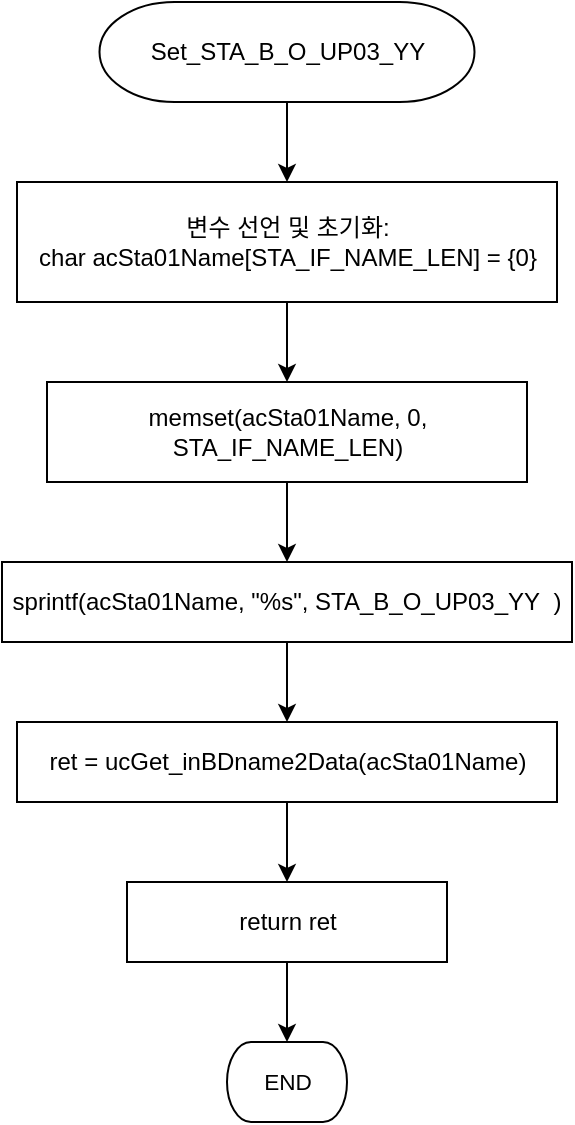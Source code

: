 <mxfile version="20.3.0" type="device" pages="3"><diagram name="Set_STA_B_O_UP03_YY" id="LkA-iUH-pujIEfP8n9Jn"><mxGraphModel dx="1209" dy="844" grid="1" gridSize="10" guides="1" tooltips="1" connect="1" arrows="1" fold="1" page="1" pageScale="1" pageWidth="827" pageHeight="1169" math="0" shadow="0"><root><mxCell id="9D8Xko38IsnK3hvTjRFE-0"/><mxCell id="9D8Xko38IsnK3hvTjRFE-1" parent="9D8Xko38IsnK3hvTjRFE-0"/><UserObject label="&lt;div style=&quot;&quot;&gt;&lt;font style=&quot;direction: ltr; line-height: 120%; opacity: 1;&quot;&gt;Set_STA_B_O_UP03_YY&lt;/font&gt;&lt;/div&gt;" tags="순서도" id="9D8Xko38IsnK3hvTjRFE-2"><mxCell style="verticalAlign=middle;align=center;overflow=width;vsdxID=2;fillColor=#FFFFFF;gradientColor=none;shape=stencil(tVLLDsIgEPwajiQIMfFe638Qu22JCM2Ctv69kK0Rm9qDibeZndkXC1NV6PUATIoQ0V9gNE3smToyKY3rAU1MiKmaqar1CB36m2uIDzo7M7r6e64wUZ4UOUWKB9GdIH4irzWu8B42vRrPScNFXZzN+5mvl3qJXE8mcPRRR+Pdh2Y1dsBTE95a3c0TkBRGgKEIb6wg1/r+ssCXd/vLCgm8z9caa+n6pb48dwrRV1H1Ew==);strokeColor=#000000;spacingTop=-1;spacingBottom=-1;spacingLeft=-1;spacingRight=-1;points=[[0.5,1,0],[0.5,0,0],[0,0.5,0],[1,0.5,0]];labelBackgroundColor=none;rounded=0;html=1;whiteSpace=wrap;strokeWidth=1;fontStyle=0" parent="9D8Xko38IsnK3hvTjRFE-1" vertex="1"><mxGeometry x="98.75" y="140" width="187.5" height="50" as="geometry"/></mxCell></UserObject><mxCell id="9D8Xko38IsnK3hvTjRFE-3" value="변수 선언 및 초기화:&lt;br&gt;char acSta01Name[STA_IF_NAME_LEN] = {0}" style="rounded=0;whiteSpace=wrap;html=1;strokeWidth=1;fontStyle=0;fillColor=none;strokeColor=#000000;" parent="9D8Xko38IsnK3hvTjRFE-1" vertex="1"><mxGeometry x="57.5" y="230" width="270" height="60" as="geometry"/></mxCell><mxCell id="9D8Xko38IsnK3hvTjRFE-4" value="memset(acSta01Name, 0, STA_IF_NAME_LEN)" style="rounded=0;whiteSpace=wrap;html=1;strokeWidth=1;fontStyle=0;fillColor=none;strokeColor=#000000;" parent="9D8Xko38IsnK3hvTjRFE-1" vertex="1"><mxGeometry x="72.5" y="330" width="240" height="50" as="geometry"/></mxCell><mxCell id="9D8Xko38IsnK3hvTjRFE-5" value="sprintf(acSta01Name, &quot;%s&quot;, STA_B_O_UP03_YY&amp;nbsp; )" style="rounded=0;whiteSpace=wrap;html=1;strokeWidth=1;fontStyle=0;fillColor=none;strokeColor=#000000;" parent="9D8Xko38IsnK3hvTjRFE-1" vertex="1"><mxGeometry x="50" y="420" width="285" height="40" as="geometry"/></mxCell><mxCell id="9D8Xko38IsnK3hvTjRFE-6" value="ret = ucGet_inBDname2Data(acSta01Name)" style="rounded=0;whiteSpace=wrap;html=1;strokeWidth=1;fontStyle=0;fillColor=none;strokeColor=#000000;" parent="9D8Xko38IsnK3hvTjRFE-1" vertex="1"><mxGeometry x="57.5" y="500" width="270" height="40" as="geometry"/></mxCell><mxCell id="9D8Xko38IsnK3hvTjRFE-7" value="return ret" style="rounded=0;whiteSpace=wrap;html=1;strokeWidth=1;fontStyle=0;fillColor=none;strokeColor=#000000;" parent="9D8Xko38IsnK3hvTjRFE-1" vertex="1"><mxGeometry x="112.5" y="580" width="160" height="40" as="geometry"/></mxCell><UserObject label="&lt;div style=&quot;font-size: 1px&quot;&gt;&lt;font style=&quot;font-size:11.29px;font-family:Arial;color:#000000;direction:ltr;letter-spacing:0px;line-height:120%;opacity:1&quot;&gt;END&lt;br&gt;&lt;/font&gt;&lt;/div&gt;" tags="순서도" id="9D8Xko38IsnK3hvTjRFE-8"><mxCell style="verticalAlign=middle;align=center;overflow=width;vsdxID=77;fillColor=#FFFFFF;gradientColor=none;shape=stencil(tVLLDsIgEPwajiQIMfFe638Qu22JCM2Ctv69kK0Rm9qDibeZndkXC1NV6PUATIoQ0V9gNE3smToyKY3rAU1MiKmaqar1CB36m2uIDzo7M7r6e64wUZ4UOUWKB9GdIH4irzWu8B42vRrPScNFXZzN+5mvl3qJXE8mcPRRR+Pdh2Y1dsBTE95a3c0TkBRGgKEIb6wg1/r+ssCXd/vLCgm8z9caa+n6pb48dwrRV1H1Ew==);strokeColor=#000000;spacingTop=-1;spacingBottom=-1;spacingLeft=-1;spacingRight=-1;points=[[0.5,1,0],[0.5,0,0],[0,0.5,0],[1,0.5,0]];labelBackgroundColor=none;rounded=0;html=1;whiteSpace=wrap;strokeWidth=1;fontStyle=0" parent="9D8Xko38IsnK3hvTjRFE-1" vertex="1"><mxGeometry x="162.5" y="660" width="60" height="40" as="geometry"/></mxCell></UserObject><mxCell id="9D8Xko38IsnK3hvTjRFE-9" value="" style="endArrow=classic;html=1;rounded=0;exitX=0.5;exitY=1;exitDx=0;exitDy=0;exitPerimeter=0;entryX=0.5;entryY=0;entryDx=0;entryDy=0;" parent="9D8Xko38IsnK3hvTjRFE-1" source="9D8Xko38IsnK3hvTjRFE-2" target="9D8Xko38IsnK3hvTjRFE-3" edge="1"><mxGeometry width="50" height="50" relative="1" as="geometry"><mxPoint x="192.5" y="210" as="sourcePoint"/><mxPoint x="192.5" y="230" as="targetPoint"/></mxGeometry></mxCell><mxCell id="9D8Xko38IsnK3hvTjRFE-10" value="" style="endArrow=classic;html=1;rounded=0;exitX=0.5;exitY=1;exitDx=0;exitDy=0;entryX=0.5;entryY=0;entryDx=0;entryDy=0;" parent="9D8Xko38IsnK3hvTjRFE-1" source="9D8Xko38IsnK3hvTjRFE-3" target="9D8Xko38IsnK3hvTjRFE-4" edge="1"><mxGeometry width="50" height="50" relative="1" as="geometry"><mxPoint x="192.5" y="300" as="sourcePoint"/><mxPoint x="192.5" y="330" as="targetPoint"/></mxGeometry></mxCell><mxCell id="9D8Xko38IsnK3hvTjRFE-11" value="" style="endArrow=classic;html=1;rounded=0;exitX=0.5;exitY=1;exitDx=0;exitDy=0;entryX=0.5;entryY=0;entryDx=0;entryDy=0;" parent="9D8Xko38IsnK3hvTjRFE-1" source="9D8Xko38IsnK3hvTjRFE-4" target="9D8Xko38IsnK3hvTjRFE-5" edge="1"><mxGeometry width="50" height="50" relative="1" as="geometry"><mxPoint x="192.5" y="400" as="sourcePoint"/><mxPoint x="192.5" y="430" as="targetPoint"/></mxGeometry></mxCell><mxCell id="9D8Xko38IsnK3hvTjRFE-12" value="" style="endArrow=classic;html=1;rounded=0;exitX=0.5;exitY=1;exitDx=0;exitDy=0;entryX=0.5;entryY=0;entryDx=0;entryDy=0;" parent="9D8Xko38IsnK3hvTjRFE-1" source="9D8Xko38IsnK3hvTjRFE-5" target="9D8Xko38IsnK3hvTjRFE-6" edge="1"><mxGeometry width="50" height="50" relative="1" as="geometry"><mxPoint x="192.5" y="500" as="sourcePoint"/><mxPoint x="192.5" y="530" as="targetPoint"/></mxGeometry></mxCell><mxCell id="9D8Xko38IsnK3hvTjRFE-13" value="" style="endArrow=classic;html=1;rounded=0;exitX=0.5;exitY=1;exitDx=0;exitDy=0;entryX=0.5;entryY=0;entryDx=0;entryDy=0;" parent="9D8Xko38IsnK3hvTjRFE-1" source="9D8Xko38IsnK3hvTjRFE-6" target="9D8Xko38IsnK3hvTjRFE-7" edge="1"><mxGeometry width="50" height="50" relative="1" as="geometry"><mxPoint x="192.5" y="600" as="sourcePoint"/><mxPoint x="192.5" y="630" as="targetPoint"/></mxGeometry></mxCell><mxCell id="9D8Xko38IsnK3hvTjRFE-14" value="" style="endArrow=classic;html=1;rounded=0;exitX=0.5;exitY=1;exitDx=0;exitDy=0;entryX=0.5;entryY=0;entryDx=0;entryDy=0;entryPerimeter=0;" parent="9D8Xko38IsnK3hvTjRFE-1" source="9D8Xko38IsnK3hvTjRFE-7" target="9D8Xko38IsnK3hvTjRFE-8" edge="1"><mxGeometry width="50" height="50" relative="1" as="geometry"><mxPoint x="192.5" y="690" as="sourcePoint"/><mxPoint x="192.5" y="720" as="targetPoint"/></mxGeometry></mxCell></root></mxGraphModel></diagram><diagram name="Set_STA_B_O_UP03_Y" id="UsDhSSa4RS48k26vW__8"><mxGraphModel dx="1209" dy="844" grid="1" gridSize="10" guides="1" tooltips="1" connect="1" arrows="1" fold="1" page="1" pageScale="1" pageWidth="827" pageHeight="1169" math="0" shadow="0"><root><mxCell id="GIj-Tf14f6j40YfSQno0-0"/><mxCell id="GIj-Tf14f6j40YfSQno0-1" parent="GIj-Tf14f6j40YfSQno0-0"/><UserObject label="&lt;div style=&quot;&quot;&gt;&lt;font style=&quot;direction: ltr; line-height: 120%; opacity: 1;&quot;&gt;Set_STA_B_O_UP03_Y&lt;/font&gt;&lt;/div&gt;" tags="순서도" id="GIj-Tf14f6j40YfSQno0-2"><mxCell style="verticalAlign=middle;align=center;overflow=width;vsdxID=2;fillColor=#FFFFFF;gradientColor=none;shape=stencil(tVLLDsIgEPwajiQIMfFe638Qu22JCM2Ctv69kK0Rm9qDibeZndkXC1NV6PUATIoQ0V9gNE3smToyKY3rAU1MiKmaqar1CB36m2uIDzo7M7r6e64wUZ4UOUWKB9GdIH4irzWu8B42vRrPScNFXZzN+5mvl3qJXE8mcPRRR+Pdh2Y1dsBTE95a3c0TkBRGgKEIb6wg1/r+ssCXd/vLCgm8z9caa+n6pb48dwrRV1H1Ew==);strokeColor=#000000;spacingTop=-1;spacingBottom=-1;spacingLeft=-1;spacingRight=-1;points=[[0.5,1,0],[0.5,0,0],[0,0.5,0],[1,0.5,0]];labelBackgroundColor=none;rounded=0;html=1;whiteSpace=wrap;strokeWidth=1;fontStyle=0" vertex="1" parent="GIj-Tf14f6j40YfSQno0-1"><mxGeometry x="98.75" y="140" width="187.5" height="50" as="geometry"/></mxCell></UserObject><mxCell id="GIj-Tf14f6j40YfSQno0-3" value="변수 선언 및 초기화:&lt;br&gt;char acSta01Name[STA_IF_NAME_LEN] = {0}" style="rounded=0;whiteSpace=wrap;html=1;strokeWidth=1;fontStyle=0;fillColor=none;strokeColor=#000000;" vertex="1" parent="GIj-Tf14f6j40YfSQno0-1"><mxGeometry x="57.5" y="230" width="270" height="60" as="geometry"/></mxCell><mxCell id="GIj-Tf14f6j40YfSQno0-4" value="memset(acSta01Name, 0, STA_IF_NAME_LEN)" style="rounded=0;whiteSpace=wrap;html=1;strokeWidth=1;fontStyle=0;fillColor=none;strokeColor=#000000;" vertex="1" parent="GIj-Tf14f6j40YfSQno0-1"><mxGeometry x="72.5" y="330" width="240" height="50" as="geometry"/></mxCell><mxCell id="GIj-Tf14f6j40YfSQno0-5" value="sprintf(acSta01Name, &quot;%s&quot;, STA_B_O_UP03_Y )" style="rounded=0;whiteSpace=wrap;html=1;strokeWidth=1;fontStyle=0;fillColor=none;strokeColor=#000000;" vertex="1" parent="GIj-Tf14f6j40YfSQno0-1"><mxGeometry x="50" y="420" width="285" height="40" as="geometry"/></mxCell><mxCell id="GIj-Tf14f6j40YfSQno0-6" value="ret = ucGet_inBDname2Data(acSta01Name)" style="rounded=0;whiteSpace=wrap;html=1;strokeWidth=1;fontStyle=0;fillColor=none;strokeColor=#000000;" vertex="1" parent="GIj-Tf14f6j40YfSQno0-1"><mxGeometry x="57.5" y="500" width="270" height="40" as="geometry"/></mxCell><mxCell id="GIj-Tf14f6j40YfSQno0-7" value="return ret" style="rounded=0;whiteSpace=wrap;html=1;strokeWidth=1;fontStyle=0;fillColor=none;strokeColor=#000000;" vertex="1" parent="GIj-Tf14f6j40YfSQno0-1"><mxGeometry x="112.5" y="580" width="160" height="40" as="geometry"/></mxCell><UserObject label="&lt;div style=&quot;font-size: 1px&quot;&gt;&lt;font style=&quot;font-size:11.29px;font-family:Arial;color:#000000;direction:ltr;letter-spacing:0px;line-height:120%;opacity:1&quot;&gt;END&lt;br&gt;&lt;/font&gt;&lt;/div&gt;" tags="순서도" id="GIj-Tf14f6j40YfSQno0-8"><mxCell style="verticalAlign=middle;align=center;overflow=width;vsdxID=77;fillColor=#FFFFFF;gradientColor=none;shape=stencil(tVLLDsIgEPwajiQIMfFe638Qu22JCM2Ctv69kK0Rm9qDibeZndkXC1NV6PUATIoQ0V9gNE3smToyKY3rAU1MiKmaqar1CB36m2uIDzo7M7r6e64wUZ4UOUWKB9GdIH4irzWu8B42vRrPScNFXZzN+5mvl3qJXE8mcPRRR+Pdh2Y1dsBTE95a3c0TkBRGgKEIb6wg1/r+ssCXd/vLCgm8z9caa+n6pb48dwrRV1H1Ew==);strokeColor=#000000;spacingTop=-1;spacingBottom=-1;spacingLeft=-1;spacingRight=-1;points=[[0.5,1,0],[0.5,0,0],[0,0.5,0],[1,0.5,0]];labelBackgroundColor=none;rounded=0;html=1;whiteSpace=wrap;strokeWidth=1;fontStyle=0" vertex="1" parent="GIj-Tf14f6j40YfSQno0-1"><mxGeometry x="162.5" y="660" width="60" height="40" as="geometry"/></mxCell></UserObject><mxCell id="GIj-Tf14f6j40YfSQno0-9" value="" style="endArrow=classic;html=1;rounded=0;exitX=0.5;exitY=1;exitDx=0;exitDy=0;exitPerimeter=0;entryX=0.5;entryY=0;entryDx=0;entryDy=0;" edge="1" parent="GIj-Tf14f6j40YfSQno0-1" source="GIj-Tf14f6j40YfSQno0-2" target="GIj-Tf14f6j40YfSQno0-3"><mxGeometry width="50" height="50" relative="1" as="geometry"><mxPoint x="192.5" y="210" as="sourcePoint"/><mxPoint x="192.5" y="230" as="targetPoint"/></mxGeometry></mxCell><mxCell id="GIj-Tf14f6j40YfSQno0-10" value="" style="endArrow=classic;html=1;rounded=0;exitX=0.5;exitY=1;exitDx=0;exitDy=0;entryX=0.5;entryY=0;entryDx=0;entryDy=0;" edge="1" parent="GIj-Tf14f6j40YfSQno0-1" source="GIj-Tf14f6j40YfSQno0-3" target="GIj-Tf14f6j40YfSQno0-4"><mxGeometry width="50" height="50" relative="1" as="geometry"><mxPoint x="192.5" y="300" as="sourcePoint"/><mxPoint x="192.5" y="330" as="targetPoint"/></mxGeometry></mxCell><mxCell id="GIj-Tf14f6j40YfSQno0-11" value="" style="endArrow=classic;html=1;rounded=0;exitX=0.5;exitY=1;exitDx=0;exitDy=0;entryX=0.5;entryY=0;entryDx=0;entryDy=0;" edge="1" parent="GIj-Tf14f6j40YfSQno0-1" source="GIj-Tf14f6j40YfSQno0-4" target="GIj-Tf14f6j40YfSQno0-5"><mxGeometry width="50" height="50" relative="1" as="geometry"><mxPoint x="192.5" y="400" as="sourcePoint"/><mxPoint x="192.5" y="430" as="targetPoint"/></mxGeometry></mxCell><mxCell id="GIj-Tf14f6j40YfSQno0-12" value="" style="endArrow=classic;html=1;rounded=0;exitX=0.5;exitY=1;exitDx=0;exitDy=0;entryX=0.5;entryY=0;entryDx=0;entryDy=0;" edge="1" parent="GIj-Tf14f6j40YfSQno0-1" source="GIj-Tf14f6j40YfSQno0-5" target="GIj-Tf14f6j40YfSQno0-6"><mxGeometry width="50" height="50" relative="1" as="geometry"><mxPoint x="192.5" y="500" as="sourcePoint"/><mxPoint x="192.5" y="530" as="targetPoint"/></mxGeometry></mxCell><mxCell id="GIj-Tf14f6j40YfSQno0-13" value="" style="endArrow=classic;html=1;rounded=0;exitX=0.5;exitY=1;exitDx=0;exitDy=0;entryX=0.5;entryY=0;entryDx=0;entryDy=0;" edge="1" parent="GIj-Tf14f6j40YfSQno0-1" source="GIj-Tf14f6j40YfSQno0-6" target="GIj-Tf14f6j40YfSQno0-7"><mxGeometry width="50" height="50" relative="1" as="geometry"><mxPoint x="192.5" y="600" as="sourcePoint"/><mxPoint x="192.5" y="630" as="targetPoint"/></mxGeometry></mxCell><mxCell id="GIj-Tf14f6j40YfSQno0-14" value="" style="endArrow=classic;html=1;rounded=0;exitX=0.5;exitY=1;exitDx=0;exitDy=0;entryX=0.5;entryY=0;entryDx=0;entryDy=0;entryPerimeter=0;" edge="1" parent="GIj-Tf14f6j40YfSQno0-1" source="GIj-Tf14f6j40YfSQno0-7" target="GIj-Tf14f6j40YfSQno0-8"><mxGeometry width="50" height="50" relative="1" as="geometry"><mxPoint x="192.5" y="690" as="sourcePoint"/><mxPoint x="192.5" y="720" as="targetPoint"/></mxGeometry></mxCell></root></mxGraphModel></diagram><diagram name="Set_STA_B_O_UP03_YG_G" id="Icqmw3mly3ejKwGSUPoS"><mxGraphModel dx="1209" dy="844" grid="1" gridSize="10" guides="1" tooltips="1" connect="1" arrows="1" fold="1" page="1" pageScale="1" pageWidth="827" pageHeight="1169" math="0" shadow="0"><root><mxCell id="fZG0FV_XvSFfgxcP789W-0"/><mxCell id="fZG0FV_XvSFfgxcP789W-1" parent="fZG0FV_XvSFfgxcP789W-0"/><UserObject label="&lt;div style=&quot;&quot;&gt;&lt;font style=&quot;direction: ltr; line-height: 120%; opacity: 1;&quot;&gt;Set_STA_B_O_UP03_YG_G&lt;/font&gt;&lt;/div&gt;" tags="순서도" id="fZG0FV_XvSFfgxcP789W-2"><mxCell style="verticalAlign=middle;align=center;overflow=width;vsdxID=2;fillColor=#FFFFFF;gradientColor=none;shape=stencil(tVLLDsIgEPwajiQIMfFe638Qu22JCM2Ctv69kK0Rm9qDibeZndkXC1NV6PUATIoQ0V9gNE3smToyKY3rAU1MiKmaqar1CB36m2uIDzo7M7r6e64wUZ4UOUWKB9GdIH4irzWu8B42vRrPScNFXZzN+5mvl3qJXE8mcPRRR+Pdh2Y1dsBTE95a3c0TkBRGgKEIb6wg1/r+ssCXd/vLCgm8z9caa+n6pb48dwrRV1H1Ew==);strokeColor=#000000;spacingTop=-1;spacingBottom=-1;spacingLeft=-1;spacingRight=-1;points=[[0.5,1,0],[0.5,0,0],[0,0.5,0],[1,0.5,0]];labelBackgroundColor=none;rounded=0;html=1;whiteSpace=wrap;strokeWidth=1;fontStyle=0" vertex="1" parent="fZG0FV_XvSFfgxcP789W-1"><mxGeometry x="98.75" y="140" width="187.5" height="50" as="geometry"/></mxCell></UserObject><mxCell id="fZG0FV_XvSFfgxcP789W-3" value="변수 선언 및 초기화:&lt;br&gt;char acSta01Name[STA_IF_NAME_LEN] = {0}" style="rounded=0;whiteSpace=wrap;html=1;strokeWidth=1;fontStyle=0;fillColor=none;strokeColor=#000000;" vertex="1" parent="fZG0FV_XvSFfgxcP789W-1"><mxGeometry x="57.5" y="230" width="270" height="60" as="geometry"/></mxCell><mxCell id="fZG0FV_XvSFfgxcP789W-4" value="memset(acSta01Name, 0, STA_IF_NAME_LEN)" style="rounded=0;whiteSpace=wrap;html=1;strokeWidth=1;fontStyle=0;fillColor=none;strokeColor=#000000;" vertex="1" parent="fZG0FV_XvSFfgxcP789W-1"><mxGeometry x="72.5" y="330" width="240" height="50" as="geometry"/></mxCell><mxCell id="fZG0FV_XvSFfgxcP789W-5" value="sprintf(acSta01Name, &quot;%s&quot;, STA_B_O_UP03_YG_G )" style="rounded=0;whiteSpace=wrap;html=1;strokeWidth=1;fontStyle=0;fillColor=none;strokeColor=#000000;" vertex="1" parent="fZG0FV_XvSFfgxcP789W-1"><mxGeometry x="32.5" y="420" width="320" height="40" as="geometry"/></mxCell><mxCell id="fZG0FV_XvSFfgxcP789W-6" value="ret = ucGet_inBDname2Data(acSta01Name)" style="rounded=0;whiteSpace=wrap;html=1;strokeWidth=1;fontStyle=0;fillColor=none;strokeColor=#000000;" vertex="1" parent="fZG0FV_XvSFfgxcP789W-1"><mxGeometry x="57.5" y="500" width="270" height="40" as="geometry"/></mxCell><mxCell id="fZG0FV_XvSFfgxcP789W-7" value="return ret" style="rounded=0;whiteSpace=wrap;html=1;strokeWidth=1;fontStyle=0;fillColor=none;strokeColor=#000000;" vertex="1" parent="fZG0FV_XvSFfgxcP789W-1"><mxGeometry x="112.5" y="580" width="160" height="40" as="geometry"/></mxCell><UserObject label="&lt;div style=&quot;font-size: 1px&quot;&gt;&lt;font style=&quot;font-size:11.29px;font-family:Arial;color:#000000;direction:ltr;letter-spacing:0px;line-height:120%;opacity:1&quot;&gt;END&lt;br&gt;&lt;/font&gt;&lt;/div&gt;" tags="순서도" id="fZG0FV_XvSFfgxcP789W-8"><mxCell style="verticalAlign=middle;align=center;overflow=width;vsdxID=77;fillColor=#FFFFFF;gradientColor=none;shape=stencil(tVLLDsIgEPwajiQIMfFe638Qu22JCM2Ctv69kK0Rm9qDibeZndkXC1NV6PUATIoQ0V9gNE3smToyKY3rAU1MiKmaqar1CB36m2uIDzo7M7r6e64wUZ4UOUWKB9GdIH4irzWu8B42vRrPScNFXZzN+5mvl3qJXE8mcPRRR+Pdh2Y1dsBTE95a3c0TkBRGgKEIb6wg1/r+ssCXd/vLCgm8z9caa+n6pb48dwrRV1H1Ew==);strokeColor=#000000;spacingTop=-1;spacingBottom=-1;spacingLeft=-1;spacingRight=-1;points=[[0.5,1,0],[0.5,0,0],[0,0.5,0],[1,0.5,0]];labelBackgroundColor=none;rounded=0;html=1;whiteSpace=wrap;strokeWidth=1;fontStyle=0" vertex="1" parent="fZG0FV_XvSFfgxcP789W-1"><mxGeometry x="162.5" y="660" width="60" height="40" as="geometry"/></mxCell></UserObject><mxCell id="fZG0FV_XvSFfgxcP789W-9" value="" style="endArrow=classic;html=1;rounded=0;exitX=0.5;exitY=1;exitDx=0;exitDy=0;exitPerimeter=0;entryX=0.5;entryY=0;entryDx=0;entryDy=0;" edge="1" parent="fZG0FV_XvSFfgxcP789W-1" source="fZG0FV_XvSFfgxcP789W-2" target="fZG0FV_XvSFfgxcP789W-3"><mxGeometry width="50" height="50" relative="1" as="geometry"><mxPoint x="192.5" y="210" as="sourcePoint"/><mxPoint x="192.5" y="230" as="targetPoint"/></mxGeometry></mxCell><mxCell id="fZG0FV_XvSFfgxcP789W-10" value="" style="endArrow=classic;html=1;rounded=0;exitX=0.5;exitY=1;exitDx=0;exitDy=0;entryX=0.5;entryY=0;entryDx=0;entryDy=0;" edge="1" parent="fZG0FV_XvSFfgxcP789W-1" source="fZG0FV_XvSFfgxcP789W-3" target="fZG0FV_XvSFfgxcP789W-4"><mxGeometry width="50" height="50" relative="1" as="geometry"><mxPoint x="192.5" y="300" as="sourcePoint"/><mxPoint x="192.5" y="330" as="targetPoint"/></mxGeometry></mxCell><mxCell id="fZG0FV_XvSFfgxcP789W-11" value="" style="endArrow=classic;html=1;rounded=0;exitX=0.5;exitY=1;exitDx=0;exitDy=0;entryX=0.5;entryY=0;entryDx=0;entryDy=0;" edge="1" parent="fZG0FV_XvSFfgxcP789W-1" source="fZG0FV_XvSFfgxcP789W-4" target="fZG0FV_XvSFfgxcP789W-5"><mxGeometry width="50" height="50" relative="1" as="geometry"><mxPoint x="192.5" y="400" as="sourcePoint"/><mxPoint x="192.5" y="430" as="targetPoint"/></mxGeometry></mxCell><mxCell id="fZG0FV_XvSFfgxcP789W-12" value="" style="endArrow=classic;html=1;rounded=0;exitX=0.5;exitY=1;exitDx=0;exitDy=0;entryX=0.5;entryY=0;entryDx=0;entryDy=0;" edge="1" parent="fZG0FV_XvSFfgxcP789W-1" source="fZG0FV_XvSFfgxcP789W-5" target="fZG0FV_XvSFfgxcP789W-6"><mxGeometry width="50" height="50" relative="1" as="geometry"><mxPoint x="192.5" y="500" as="sourcePoint"/><mxPoint x="192.5" y="530" as="targetPoint"/></mxGeometry></mxCell><mxCell id="fZG0FV_XvSFfgxcP789W-13" value="" style="endArrow=classic;html=1;rounded=0;exitX=0.5;exitY=1;exitDx=0;exitDy=0;entryX=0.5;entryY=0;entryDx=0;entryDy=0;" edge="1" parent="fZG0FV_XvSFfgxcP789W-1" source="fZG0FV_XvSFfgxcP789W-6" target="fZG0FV_XvSFfgxcP789W-7"><mxGeometry width="50" height="50" relative="1" as="geometry"><mxPoint x="192.5" y="600" as="sourcePoint"/><mxPoint x="192.5" y="630" as="targetPoint"/></mxGeometry></mxCell><mxCell id="fZG0FV_XvSFfgxcP789W-14" value="" style="endArrow=classic;html=1;rounded=0;exitX=0.5;exitY=1;exitDx=0;exitDy=0;entryX=0.5;entryY=0;entryDx=0;entryDy=0;entryPerimeter=0;" edge="1" parent="fZG0FV_XvSFfgxcP789W-1" source="fZG0FV_XvSFfgxcP789W-7" target="fZG0FV_XvSFfgxcP789W-8"><mxGeometry width="50" height="50" relative="1" as="geometry"><mxPoint x="192.5" y="690" as="sourcePoint"/><mxPoint x="192.5" y="720" as="targetPoint"/></mxGeometry></mxCell></root></mxGraphModel></diagram></mxfile>